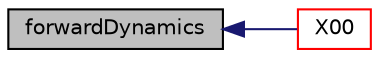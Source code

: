 digraph "forwardDynamics"
{
  bgcolor="transparent";
  edge [fontname="Helvetica",fontsize="10",labelfontname="Helvetica",labelfontsize="10"];
  node [fontname="Helvetica",fontsize="10",shape=record];
  rankdir="LR";
  Node811 [label="forwardDynamics",height=0.2,width=0.4,color="black", fillcolor="grey75", style="filled", fontcolor="black"];
  Node811 -> Node812 [dir="back",color="midnightblue",fontsize="10",style="solid",fontname="Helvetica"];
  Node812 [label="X00",height=0.2,width=0.4,color="red",URL="$a30461.html#a132bb4074bdc25705d2a51199f7ad9c9",tooltip="Return the initial transform to the global frame for the. "];
}
